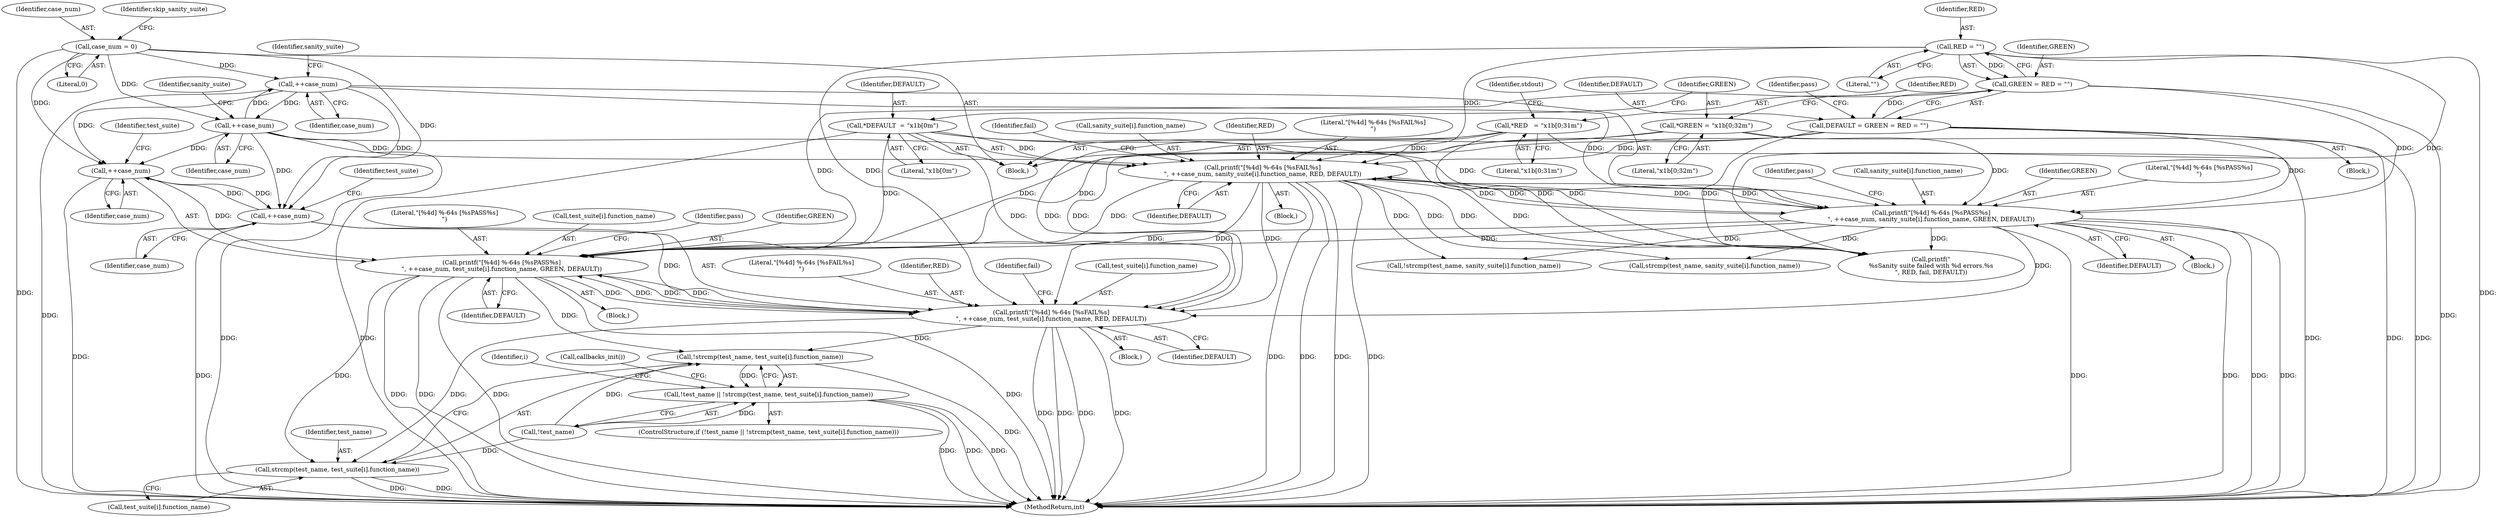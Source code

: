 digraph "0_Android_37c88107679d36c419572732b4af6e18bb2f7dce_5@pointer" {
"1000445" [label="(Call,printf(\"[%4d] %-64s [%sPASS%s]\n\", ++case_num, test_suite[i].function_name, GREEN, DEFAULT))"];
"1000447" [label="(Call,++case_num)"];
"1000374" [label="(Call,++case_num)"];
"1000337" [label="(Call,case_num = 0)"];
"1000389" [label="(Call,++case_num)"];
"1000462" [label="(Call,++case_num)"];
"1000460" [label="(Call,printf(\"[%4d] %-64s [%sFAIL%s]\n\", ++case_num, test_suite[i].function_name, RED, DEFAULT))"];
"1000445" [label="(Call,printf(\"[%4d] %-64s [%sPASS%s]\n\", ++case_num, test_suite[i].function_name, GREEN, DEFAULT))"];
"1000308" [label="(Call,*GREEN = \"\x1b[0;32m\")"];
"1000323" [label="(Call,GREEN = RED = \"\")"];
"1000325" [label="(Call,RED = \"\")"];
"1000372" [label="(Call,printf(\"[%4d] %-64s [%sPASS%s]\n\", ++case_num, sanity_suite[i].function_name, GREEN, DEFAULT))"];
"1000387" [label="(Call,printf(\"[%4d] %-64s [%sFAIL%s]\n\", ++case_num, sanity_suite[i].function_name, RED, DEFAULT))"];
"1000312" [label="(Call,*RED   = \"\x1b[0;31m\")"];
"1000304" [label="(Call,*DEFAULT  = \"\x1b[0m\")"];
"1000321" [label="(Call,DEFAULT = GREEN = RED = \"\")"];
"1000429" [label="(Call,!strcmp(test_name, test_suite[i].function_name))"];
"1000426" [label="(Call,!test_name || !strcmp(test_name, test_suite[i].function_name))"];
"1000430" [label="(Call,strcmp(test_name, test_suite[i].function_name))"];
"1000388" [label="(Literal,\"[%4d] %-64s [%sFAIL%s]\n\")"];
"1000306" [label="(Literal,\"\x1b[0m\")"];
"1000464" [label="(Call,test_suite[i].function_name)"];
"1000457" [label="(Identifier,pass)"];
"1000406" [label="(Call,printf(\"\n%sSanity suite failed with %d errors.%s\n\", RED, fail, DEFAULT))"];
"1000386" [label="(Block,)"];
"1000314" [label="(Literal,\"\x1b[0;31m\")"];
"1000322" [label="(Identifier,DEFAULT)"];
"1000389" [label="(Call,++case_num)"];
"1000321" [label="(Call,DEFAULT = GREEN = RED = \"\")"];
"1000359" [label="(Call,!strcmp(test_name, sanity_suite[i].function_name))"];
"1000438" [label="(Call,callbacks_init())"];
"1000426" [label="(Call,!test_name || !strcmp(test_name, test_suite[i].function_name))"];
"1000310" [label="(Literal,\"\x1b[0;32m\")"];
"1000463" [label="(Identifier,case_num)"];
"1000454" [label="(Identifier,GREEN)"];
"1000323" [label="(Call,GREEN = RED = \"\")"];
"1000339" [label="(Literal,0)"];
"1000447" [label="(Call,++case_num)"];
"1000455" [label="(Identifier,DEFAULT)"];
"1000466" [label="(Identifier,test_suite)"];
"1000325" [label="(Call,RED = \"\")"];
"1000374" [label="(Call,++case_num)"];
"1000381" [label="(Identifier,GREEN)"];
"1000432" [label="(Call,test_suite[i].function_name)"];
"1000387" [label="(Call,printf(\"[%4d] %-64s [%sFAIL%s]\n\", ++case_num, sanity_suite[i].function_name, RED, DEFAULT))"];
"1000320" [label="(Block,)"];
"1000462" [label="(Call,++case_num)"];
"1000423" [label="(Identifier,i)"];
"1000451" [label="(Identifier,test_suite)"];
"1000431" [label="(Identifier,test_name)"];
"1000324" [label="(Identifier,GREEN)"];
"1000103" [label="(Block,)"];
"1000461" [label="(Literal,\"[%4d] %-64s [%sFAIL%s]\n\")"];
"1000312" [label="(Call,*RED   = \"\x1b[0;31m\")"];
"1000326" [label="(Identifier,RED)"];
"1000399" [label="(Identifier,fail)"];
"1000448" [label="(Identifier,case_num)"];
"1000427" [label="(Call,!test_name)"];
"1000371" [label="(Block,)"];
"1000390" [label="(Identifier,case_num)"];
"1000313" [label="(Identifier,RED)"];
"1000446" [label="(Literal,\"[%4d] %-64s [%sPASS%s]\n\")"];
"1000503" [label="(MethodReturn,int)"];
"1000469" [label="(Identifier,RED)"];
"1000470" [label="(Identifier,DEFAULT)"];
"1000308" [label="(Call,*GREEN = \"\x1b[0;32m\")"];
"1000378" [label="(Identifier,sanity_suite)"];
"1000429" [label="(Call,!strcmp(test_name, test_suite[i].function_name))"];
"1000382" [label="(Identifier,DEFAULT)"];
"1000373" [label="(Literal,\"[%4d] %-64s [%sPASS%s]\n\")"];
"1000384" [label="(Identifier,pass)"];
"1000391" [label="(Call,sanity_suite[i].function_name)"];
"1000304" [label="(Call,*DEFAULT  = \"\x1b[0m\")"];
"1000430" [label="(Call,strcmp(test_name, test_suite[i].function_name))"];
"1000444" [label="(Block,)"];
"1000376" [label="(Call,sanity_suite[i].function_name)"];
"1000472" [label="(Identifier,fail)"];
"1000372" [label="(Call,printf(\"[%4d] %-64s [%sPASS%s]\n\", ++case_num, sanity_suite[i].function_name, GREEN, DEFAULT))"];
"1000327" [label="(Literal,\"\")"];
"1000375" [label="(Identifier,case_num)"];
"1000319" [label="(Identifier,stdout)"];
"1000330" [label="(Identifier,pass)"];
"1000393" [label="(Identifier,sanity_suite)"];
"1000425" [label="(ControlStructure,if (!test_name || !strcmp(test_name, test_suite[i].function_name)))"];
"1000449" [label="(Call,test_suite[i].function_name)"];
"1000342" [label="(Identifier,skip_sanity_suite)"];
"1000397" [label="(Identifier,DEFAULT)"];
"1000445" [label="(Call,printf(\"[%4d] %-64s [%sPASS%s]\n\", ++case_num, test_suite[i].function_name, GREEN, DEFAULT))"];
"1000338" [label="(Identifier,case_num)"];
"1000396" [label="(Identifier,RED)"];
"1000360" [label="(Call,strcmp(test_name, sanity_suite[i].function_name))"];
"1000305" [label="(Identifier,DEFAULT)"];
"1000337" [label="(Call,case_num = 0)"];
"1000459" [label="(Block,)"];
"1000460" [label="(Call,printf(\"[%4d] %-64s [%sFAIL%s]\n\", ++case_num, test_suite[i].function_name, RED, DEFAULT))"];
"1000309" [label="(Identifier,GREEN)"];
"1000445" -> "1000444"  [label="AST: "];
"1000445" -> "1000455"  [label="CFG: "];
"1000446" -> "1000445"  [label="AST: "];
"1000447" -> "1000445"  [label="AST: "];
"1000449" -> "1000445"  [label="AST: "];
"1000454" -> "1000445"  [label="AST: "];
"1000455" -> "1000445"  [label="AST: "];
"1000457" -> "1000445"  [label="CFG: "];
"1000445" -> "1000503"  [label="DDG: "];
"1000445" -> "1000503"  [label="DDG: "];
"1000445" -> "1000503"  [label="DDG: "];
"1000445" -> "1000503"  [label="DDG: "];
"1000445" -> "1000429"  [label="DDG: "];
"1000445" -> "1000430"  [label="DDG: "];
"1000447" -> "1000445"  [label="DDG: "];
"1000460" -> "1000445"  [label="DDG: "];
"1000460" -> "1000445"  [label="DDG: "];
"1000308" -> "1000445"  [label="DDG: "];
"1000323" -> "1000445"  [label="DDG: "];
"1000372" -> "1000445"  [label="DDG: "];
"1000372" -> "1000445"  [label="DDG: "];
"1000387" -> "1000445"  [label="DDG: "];
"1000304" -> "1000445"  [label="DDG: "];
"1000321" -> "1000445"  [label="DDG: "];
"1000445" -> "1000460"  [label="DDG: "];
"1000445" -> "1000460"  [label="DDG: "];
"1000447" -> "1000448"  [label="CFG: "];
"1000448" -> "1000447"  [label="AST: "];
"1000451" -> "1000447"  [label="CFG: "];
"1000447" -> "1000503"  [label="DDG: "];
"1000374" -> "1000447"  [label="DDG: "];
"1000462" -> "1000447"  [label="DDG: "];
"1000337" -> "1000447"  [label="DDG: "];
"1000389" -> "1000447"  [label="DDG: "];
"1000447" -> "1000462"  [label="DDG: "];
"1000374" -> "1000372"  [label="AST: "];
"1000374" -> "1000375"  [label="CFG: "];
"1000375" -> "1000374"  [label="AST: "];
"1000378" -> "1000374"  [label="CFG: "];
"1000374" -> "1000503"  [label="DDG: "];
"1000374" -> "1000372"  [label="DDG: "];
"1000337" -> "1000374"  [label="DDG: "];
"1000389" -> "1000374"  [label="DDG: "];
"1000374" -> "1000389"  [label="DDG: "];
"1000374" -> "1000462"  [label="DDG: "];
"1000337" -> "1000103"  [label="AST: "];
"1000337" -> "1000339"  [label="CFG: "];
"1000338" -> "1000337"  [label="AST: "];
"1000339" -> "1000337"  [label="AST: "];
"1000342" -> "1000337"  [label="CFG: "];
"1000337" -> "1000503"  [label="DDG: "];
"1000337" -> "1000389"  [label="DDG: "];
"1000337" -> "1000462"  [label="DDG: "];
"1000389" -> "1000387"  [label="AST: "];
"1000389" -> "1000390"  [label="CFG: "];
"1000390" -> "1000389"  [label="AST: "];
"1000393" -> "1000389"  [label="CFG: "];
"1000389" -> "1000503"  [label="DDG: "];
"1000389" -> "1000387"  [label="DDG: "];
"1000389" -> "1000462"  [label="DDG: "];
"1000462" -> "1000460"  [label="AST: "];
"1000462" -> "1000463"  [label="CFG: "];
"1000463" -> "1000462"  [label="AST: "];
"1000466" -> "1000462"  [label="CFG: "];
"1000462" -> "1000503"  [label="DDG: "];
"1000462" -> "1000460"  [label="DDG: "];
"1000460" -> "1000459"  [label="AST: "];
"1000460" -> "1000470"  [label="CFG: "];
"1000461" -> "1000460"  [label="AST: "];
"1000464" -> "1000460"  [label="AST: "];
"1000469" -> "1000460"  [label="AST: "];
"1000470" -> "1000460"  [label="AST: "];
"1000472" -> "1000460"  [label="CFG: "];
"1000460" -> "1000503"  [label="DDG: "];
"1000460" -> "1000503"  [label="DDG: "];
"1000460" -> "1000503"  [label="DDG: "];
"1000460" -> "1000503"  [label="DDG: "];
"1000460" -> "1000429"  [label="DDG: "];
"1000460" -> "1000430"  [label="DDG: "];
"1000312" -> "1000460"  [label="DDG: "];
"1000325" -> "1000460"  [label="DDG: "];
"1000387" -> "1000460"  [label="DDG: "];
"1000387" -> "1000460"  [label="DDG: "];
"1000304" -> "1000460"  [label="DDG: "];
"1000321" -> "1000460"  [label="DDG: "];
"1000372" -> "1000460"  [label="DDG: "];
"1000308" -> "1000103"  [label="AST: "];
"1000308" -> "1000310"  [label="CFG: "];
"1000309" -> "1000308"  [label="AST: "];
"1000310" -> "1000308"  [label="AST: "];
"1000313" -> "1000308"  [label="CFG: "];
"1000308" -> "1000503"  [label="DDG: "];
"1000308" -> "1000372"  [label="DDG: "];
"1000323" -> "1000321"  [label="AST: "];
"1000323" -> "1000325"  [label="CFG: "];
"1000324" -> "1000323"  [label="AST: "];
"1000325" -> "1000323"  [label="AST: "];
"1000321" -> "1000323"  [label="CFG: "];
"1000323" -> "1000503"  [label="DDG: "];
"1000323" -> "1000321"  [label="DDG: "];
"1000325" -> "1000323"  [label="DDG: "];
"1000323" -> "1000372"  [label="DDG: "];
"1000325" -> "1000327"  [label="CFG: "];
"1000326" -> "1000325"  [label="AST: "];
"1000327" -> "1000325"  [label="AST: "];
"1000325" -> "1000503"  [label="DDG: "];
"1000325" -> "1000387"  [label="DDG: "];
"1000325" -> "1000406"  [label="DDG: "];
"1000372" -> "1000371"  [label="AST: "];
"1000372" -> "1000382"  [label="CFG: "];
"1000373" -> "1000372"  [label="AST: "];
"1000376" -> "1000372"  [label="AST: "];
"1000381" -> "1000372"  [label="AST: "];
"1000382" -> "1000372"  [label="AST: "];
"1000384" -> "1000372"  [label="CFG: "];
"1000372" -> "1000503"  [label="DDG: "];
"1000372" -> "1000503"  [label="DDG: "];
"1000372" -> "1000503"  [label="DDG: "];
"1000372" -> "1000503"  [label="DDG: "];
"1000372" -> "1000359"  [label="DDG: "];
"1000372" -> "1000360"  [label="DDG: "];
"1000387" -> "1000372"  [label="DDG: "];
"1000387" -> "1000372"  [label="DDG: "];
"1000304" -> "1000372"  [label="DDG: "];
"1000321" -> "1000372"  [label="DDG: "];
"1000372" -> "1000387"  [label="DDG: "];
"1000372" -> "1000387"  [label="DDG: "];
"1000372" -> "1000406"  [label="DDG: "];
"1000387" -> "1000386"  [label="AST: "];
"1000387" -> "1000397"  [label="CFG: "];
"1000388" -> "1000387"  [label="AST: "];
"1000391" -> "1000387"  [label="AST: "];
"1000396" -> "1000387"  [label="AST: "];
"1000397" -> "1000387"  [label="AST: "];
"1000399" -> "1000387"  [label="CFG: "];
"1000387" -> "1000503"  [label="DDG: "];
"1000387" -> "1000503"  [label="DDG: "];
"1000387" -> "1000503"  [label="DDG: "];
"1000387" -> "1000503"  [label="DDG: "];
"1000387" -> "1000359"  [label="DDG: "];
"1000387" -> "1000360"  [label="DDG: "];
"1000312" -> "1000387"  [label="DDG: "];
"1000304" -> "1000387"  [label="DDG: "];
"1000321" -> "1000387"  [label="DDG: "];
"1000387" -> "1000406"  [label="DDG: "];
"1000387" -> "1000406"  [label="DDG: "];
"1000312" -> "1000103"  [label="AST: "];
"1000312" -> "1000314"  [label="CFG: "];
"1000313" -> "1000312"  [label="AST: "];
"1000314" -> "1000312"  [label="AST: "];
"1000319" -> "1000312"  [label="CFG: "];
"1000312" -> "1000503"  [label="DDG: "];
"1000312" -> "1000406"  [label="DDG: "];
"1000304" -> "1000103"  [label="AST: "];
"1000304" -> "1000306"  [label="CFG: "];
"1000305" -> "1000304"  [label="AST: "];
"1000306" -> "1000304"  [label="AST: "];
"1000309" -> "1000304"  [label="CFG: "];
"1000304" -> "1000503"  [label="DDG: "];
"1000304" -> "1000406"  [label="DDG: "];
"1000321" -> "1000320"  [label="AST: "];
"1000322" -> "1000321"  [label="AST: "];
"1000330" -> "1000321"  [label="CFG: "];
"1000321" -> "1000503"  [label="DDG: "];
"1000321" -> "1000406"  [label="DDG: "];
"1000429" -> "1000426"  [label="AST: "];
"1000429" -> "1000430"  [label="CFG: "];
"1000430" -> "1000429"  [label="AST: "];
"1000426" -> "1000429"  [label="CFG: "];
"1000429" -> "1000503"  [label="DDG: "];
"1000429" -> "1000426"  [label="DDG: "];
"1000427" -> "1000429"  [label="DDG: "];
"1000426" -> "1000425"  [label="AST: "];
"1000426" -> "1000427"  [label="CFG: "];
"1000427" -> "1000426"  [label="AST: "];
"1000438" -> "1000426"  [label="CFG: "];
"1000423" -> "1000426"  [label="CFG: "];
"1000426" -> "1000503"  [label="DDG: "];
"1000426" -> "1000503"  [label="DDG: "];
"1000426" -> "1000503"  [label="DDG: "];
"1000427" -> "1000426"  [label="DDG: "];
"1000430" -> "1000432"  [label="CFG: "];
"1000431" -> "1000430"  [label="AST: "];
"1000432" -> "1000430"  [label="AST: "];
"1000430" -> "1000503"  [label="DDG: "];
"1000430" -> "1000503"  [label="DDG: "];
"1000427" -> "1000430"  [label="DDG: "];
}
